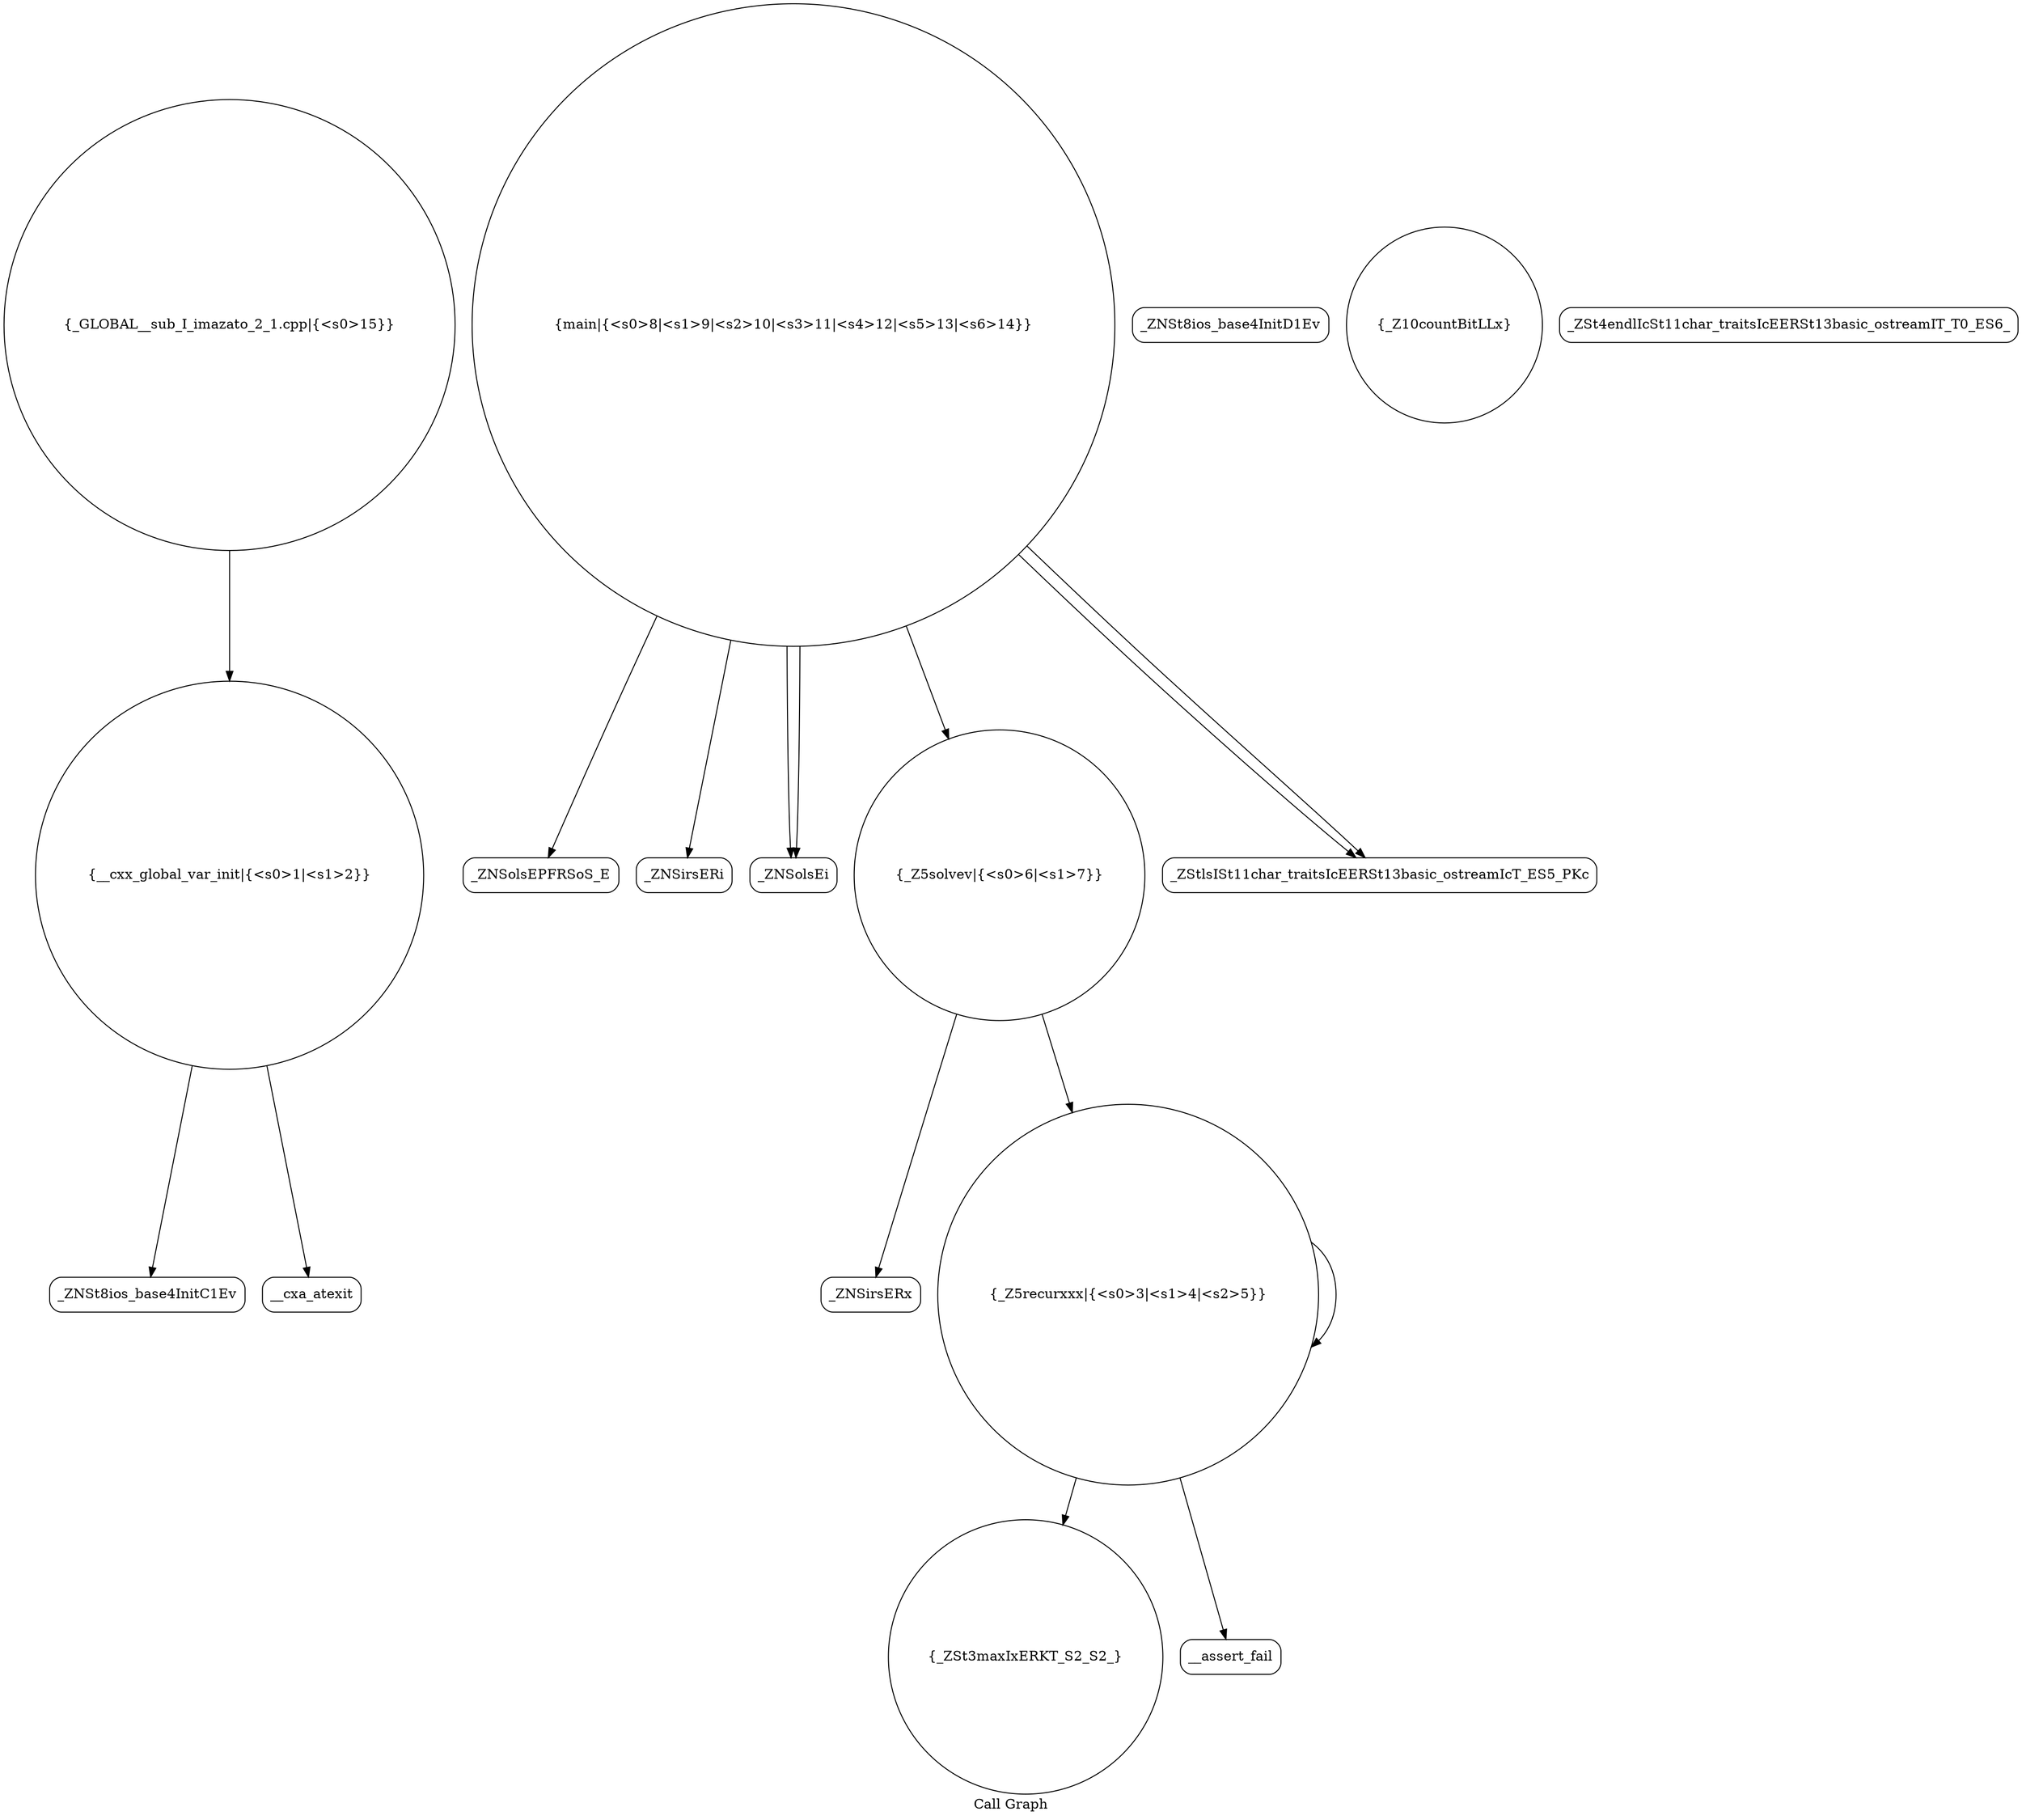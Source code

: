 digraph "Call Graph" {
	label="Call Graph";

	Node0x55f82b8e0400 [shape=record,shape=circle,label="{__cxx_global_var_init|{<s0>1|<s1>2}}"];
	Node0x55f82b8e0400:s0 -> Node0x55f82b8e0890[color=black];
	Node0x55f82b8e0400:s1 -> Node0x55f82b8e0990[color=black];
	Node0x55f82b8e0b90 [shape=record,shape=circle,label="{_ZSt3maxIxERKT_S2_S2_}"];
	Node0x55f82b8e0f10 [shape=record,shape=Mrecord,label="{_ZNSolsEPFRSoS_E}"];
	Node0x55f82b8e0910 [shape=record,shape=Mrecord,label="{_ZNSt8ios_base4InitD1Ev}"];
	Node0x55f82b8e0c90 [shape=record,shape=Mrecord,label="{_ZNSirsERx}"];
	Node0x55f82b8e1010 [shape=record,shape=circle,label="{_GLOBAL__sub_I_imazato_2_1.cpp|{<s0>15}}"];
	Node0x55f82b8e1010:s0 -> Node0x55f82b8e0400[color=black];
	Node0x55f82b8e0a10 [shape=record,shape=circle,label="{_Z10countBitLLx}"];
	Node0x55f82b8e0d90 [shape=record,shape=Mrecord,label="{_ZNSirsERi}"];
	Node0x55f82b8e0b10 [shape=record,shape=Mrecord,label="{__assert_fail}"];
	Node0x55f82b8e0e90 [shape=record,shape=Mrecord,label="{_ZNSolsEi}"];
	Node0x55f82b8e0890 [shape=record,shape=Mrecord,label="{_ZNSt8ios_base4InitC1Ev}"];
	Node0x55f82b8e0c10 [shape=record,shape=circle,label="{_Z5solvev|{<s0>6|<s1>7}}"];
	Node0x55f82b8e0c10:s0 -> Node0x55f82b8e0c90[color=black];
	Node0x55f82b8e0c10:s1 -> Node0x55f82b8e0a90[color=black];
	Node0x55f82b8e0f90 [shape=record,shape=Mrecord,label="{_ZSt4endlIcSt11char_traitsIcEERSt13basic_ostreamIT_T0_ES6_}"];
	Node0x55f82b8e0990 [shape=record,shape=Mrecord,label="{__cxa_atexit}"];
	Node0x55f82b8e0d10 [shape=record,shape=circle,label="{main|{<s0>8|<s1>9|<s2>10|<s3>11|<s4>12|<s5>13|<s6>14}}"];
	Node0x55f82b8e0d10:s0 -> Node0x55f82b8e0d90[color=black];
	Node0x55f82b8e0d10:s1 -> Node0x55f82b8e0e10[color=black];
	Node0x55f82b8e0d10:s2 -> Node0x55f82b8e0e90[color=black];
	Node0x55f82b8e0d10:s3 -> Node0x55f82b8e0e10[color=black];
	Node0x55f82b8e0d10:s4 -> Node0x55f82b8e0c10[color=black];
	Node0x55f82b8e0d10:s5 -> Node0x55f82b8e0e90[color=black];
	Node0x55f82b8e0d10:s6 -> Node0x55f82b8e0f10[color=black];
	Node0x55f82b8e0a90 [shape=record,shape=circle,label="{_Z5recurxxx|{<s0>3|<s1>4|<s2>5}}"];
	Node0x55f82b8e0a90:s0 -> Node0x55f82b8e0b10[color=black];
	Node0x55f82b8e0a90:s1 -> Node0x55f82b8e0a90[color=black];
	Node0x55f82b8e0a90:s2 -> Node0x55f82b8e0b90[color=black];
	Node0x55f82b8e0e10 [shape=record,shape=Mrecord,label="{_ZStlsISt11char_traitsIcEERSt13basic_ostreamIcT_ES5_PKc}"];
}
